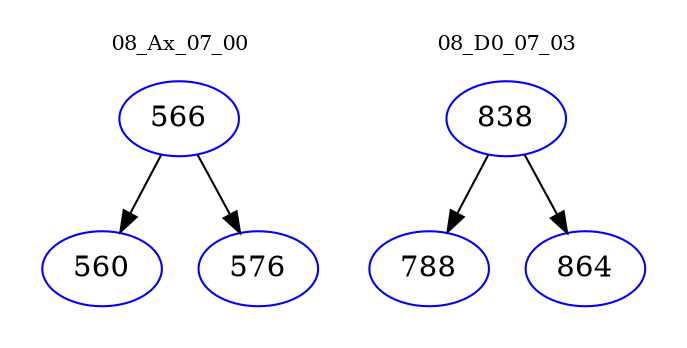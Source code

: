 digraph{
subgraph cluster_0 {
color = white
label = "08_Ax_07_00";
fontsize=10;
T0_566 [label="566", color="blue"]
T0_566 -> T0_560 [color="black"]
T0_560 [label="560", color="blue"]
T0_566 -> T0_576 [color="black"]
T0_576 [label="576", color="blue"]
}
subgraph cluster_1 {
color = white
label = "08_D0_07_03";
fontsize=10;
T1_838 [label="838", color="blue"]
T1_838 -> T1_788 [color="black"]
T1_788 [label="788", color="blue"]
T1_838 -> T1_864 [color="black"]
T1_864 [label="864", color="blue"]
}
}
